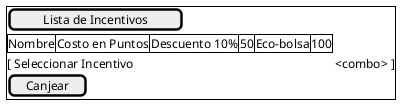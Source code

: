 @startuml
salt
{
  {+
    [ Lista de Incentivos ]
    {#
      | Nombre       | Costo en Puntos |
      | Descuento 10% | 50              |
      | Eco-bolsa     | 100             |
    }
    [ Seleccionar Incentivo | <combo> ]
    [ Canjear ]
  }
}
@enduml
